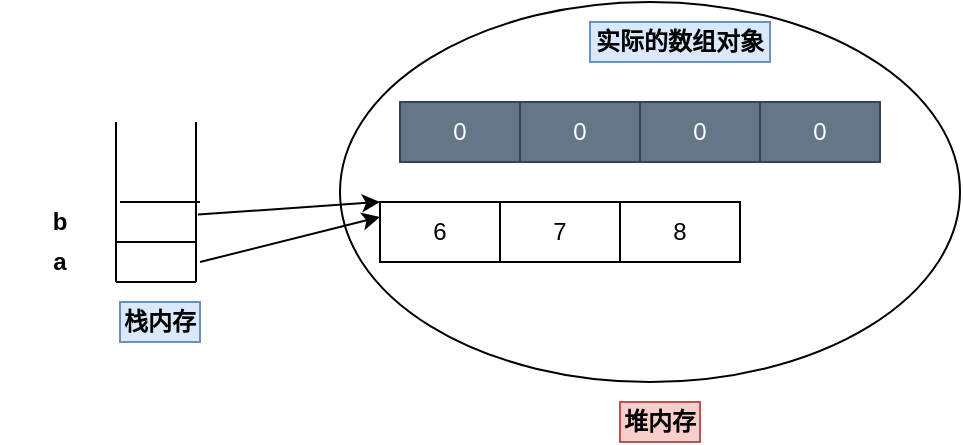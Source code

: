 <mxfile version="14.6.13" type="github">
  <diagram id="prtHgNgQTEPvFCAcTncT" name="Page-1">
    <mxGraphModel dx="940" dy="546" grid="1" gridSize="10" guides="1" tooltips="1" connect="1" arrows="1" fold="1" page="1" pageScale="1" pageWidth="827" pageHeight="1169" math="0" shadow="0">
      <root>
        <mxCell id="0" />
        <mxCell id="1" parent="0" />
        <mxCell id="xWpp5myAzf8wlIbtvPDf-2" value="" style="endArrow=none;html=1;" edge="1" parent="1">
          <mxGeometry width="50" height="50" relative="1" as="geometry">
            <mxPoint x="328" y="320" as="sourcePoint" />
            <mxPoint x="328" y="240" as="targetPoint" />
          </mxGeometry>
        </mxCell>
        <mxCell id="xWpp5myAzf8wlIbtvPDf-3" value="" style="endArrow=none;html=1;" edge="1" parent="1">
          <mxGeometry width="50" height="50" relative="1" as="geometry">
            <mxPoint x="368" y="320" as="sourcePoint" />
            <mxPoint x="368" y="240" as="targetPoint" />
          </mxGeometry>
        </mxCell>
        <mxCell id="xWpp5myAzf8wlIbtvPDf-4" value="" style="endArrow=none;html=1;" edge="1" parent="1">
          <mxGeometry width="50" height="50" relative="1" as="geometry">
            <mxPoint x="328" y="320" as="sourcePoint" />
            <mxPoint x="368" y="320" as="targetPoint" />
          </mxGeometry>
        </mxCell>
        <mxCell id="xWpp5myAzf8wlIbtvPDf-5" value="" style="endArrow=none;html=1;" edge="1" parent="1">
          <mxGeometry width="50" height="50" relative="1" as="geometry">
            <mxPoint x="328" y="300" as="sourcePoint" />
            <mxPoint x="368" y="300" as="targetPoint" />
          </mxGeometry>
        </mxCell>
        <mxCell id="xWpp5myAzf8wlIbtvPDf-6" value="" style="ellipse;whiteSpace=wrap;html=1;" vertex="1" parent="1">
          <mxGeometry x="440" y="180" width="310" height="190" as="geometry" />
        </mxCell>
        <mxCell id="xWpp5myAzf8wlIbtvPDf-7" value="6" style="rounded=0;whiteSpace=wrap;html=1;" vertex="1" parent="1">
          <mxGeometry x="460" y="280" width="60" height="30" as="geometry" />
        </mxCell>
        <mxCell id="xWpp5myAzf8wlIbtvPDf-8" value="7" style="rounded=0;whiteSpace=wrap;html=1;" vertex="1" parent="1">
          <mxGeometry x="520" y="280" width="60" height="30" as="geometry" />
        </mxCell>
        <mxCell id="xWpp5myAzf8wlIbtvPDf-9" value="8" style="rounded=0;whiteSpace=wrap;html=1;" vertex="1" parent="1">
          <mxGeometry x="580" y="280" width="60" height="30" as="geometry" />
        </mxCell>
        <mxCell id="xWpp5myAzf8wlIbtvPDf-11" value="实际的数组对象" style="text;html=1;strokeColor=#6c8ebf;fillColor=#dae8fc;align=center;verticalAlign=middle;whiteSpace=wrap;rounded=0;fontStyle=1" vertex="1" parent="1">
          <mxGeometry x="565" y="190" width="90" height="20" as="geometry" />
        </mxCell>
        <mxCell id="xWpp5myAzf8wlIbtvPDf-12" value="" style="endArrow=classic;html=1;entryX=0;entryY=0.25;entryDx=0;entryDy=0;" edge="1" parent="1" target="xWpp5myAzf8wlIbtvPDf-7">
          <mxGeometry width="50" height="50" relative="1" as="geometry">
            <mxPoint x="370" y="310" as="sourcePoint" />
            <mxPoint x="380" y="270" as="targetPoint" />
          </mxGeometry>
        </mxCell>
        <mxCell id="xWpp5myAzf8wlIbtvPDf-13" value="栈内存" style="text;html=1;strokeColor=#6c8ebf;fillColor=#dae8fc;align=center;verticalAlign=middle;whiteSpace=wrap;rounded=0;fontStyle=1" vertex="1" parent="1">
          <mxGeometry x="330" y="330" width="40" height="20" as="geometry" />
        </mxCell>
        <mxCell id="xWpp5myAzf8wlIbtvPDf-18" value="堆内存" style="text;html=1;strokeColor=#b85450;fillColor=#f8cecc;align=center;verticalAlign=middle;whiteSpace=wrap;rounded=0;fontStyle=1" vertex="1" parent="1">
          <mxGeometry x="580" y="380" width="40" height="20" as="geometry" />
        </mxCell>
        <mxCell id="xWpp5myAzf8wlIbtvPDf-19" value="a" style="text;html=1;strokeColor=none;fillColor=none;align=center;verticalAlign=middle;whiteSpace=wrap;rounded=0;fontStyle=1" vertex="1" parent="1">
          <mxGeometry x="270" y="300" width="60" height="20" as="geometry" />
        </mxCell>
        <mxCell id="xWpp5myAzf8wlIbtvPDf-21" value="0" style="rounded=0;whiteSpace=wrap;html=1;" vertex="1" parent="1">
          <mxGeometry x="470" y="230" width="60" height="30" as="geometry" />
        </mxCell>
        <mxCell id="xWpp5myAzf8wlIbtvPDf-22" value="0" style="rounded=0;whiteSpace=wrap;html=1;fillColor=#647687;strokeColor=#314354;fontColor=#ffffff;" vertex="1" parent="1">
          <mxGeometry x="530" y="230" width="60" height="30" as="geometry" />
        </mxCell>
        <mxCell id="xWpp5myAzf8wlIbtvPDf-23" value="0" style="rounded=0;whiteSpace=wrap;html=1;fillColor=#647687;strokeColor=#314354;fontColor=#ffffff;" vertex="1" parent="1">
          <mxGeometry x="590" y="230" width="60" height="30" as="geometry" />
        </mxCell>
        <mxCell id="xWpp5myAzf8wlIbtvPDf-24" value="0" style="rounded=0;whiteSpace=wrap;html=1;fillColor=#647687;strokeColor=#314354;fontColor=#ffffff;" vertex="1" parent="1">
          <mxGeometry x="650" y="230" width="60" height="30" as="geometry" />
        </mxCell>
        <mxCell id="xWpp5myAzf8wlIbtvPDf-25" value="0" style="rounded=0;whiteSpace=wrap;html=1;fillColor=#647687;strokeColor=#314354;fontColor=#ffffff;" vertex="1" parent="1">
          <mxGeometry x="470" y="230" width="60" height="30" as="geometry" />
        </mxCell>
        <mxCell id="xWpp5myAzf8wlIbtvPDf-26" value="" style="endArrow=none;html=1;" edge="1" parent="1">
          <mxGeometry width="50" height="50" relative="1" as="geometry">
            <mxPoint x="330" y="280" as="sourcePoint" />
            <mxPoint x="370" y="280" as="targetPoint" />
          </mxGeometry>
        </mxCell>
        <mxCell id="xWpp5myAzf8wlIbtvPDf-27" value="b" style="text;html=1;strokeColor=none;fillColor=none;align=center;verticalAlign=middle;whiteSpace=wrap;rounded=0;fontStyle=1" vertex="1" parent="1">
          <mxGeometry x="270" y="280" width="60" height="20" as="geometry" />
        </mxCell>
        <mxCell id="xWpp5myAzf8wlIbtvPDf-29" value="" style="endArrow=classic;html=1;entryX=0;entryY=0;entryDx=0;entryDy=0;" edge="1" parent="1" target="xWpp5myAzf8wlIbtvPDf-7">
          <mxGeometry width="50" height="50" relative="1" as="geometry">
            <mxPoint x="369" y="286.25" as="sourcePoint" />
            <mxPoint x="450" y="286" as="targetPoint" />
          </mxGeometry>
        </mxCell>
      </root>
    </mxGraphModel>
  </diagram>
</mxfile>
